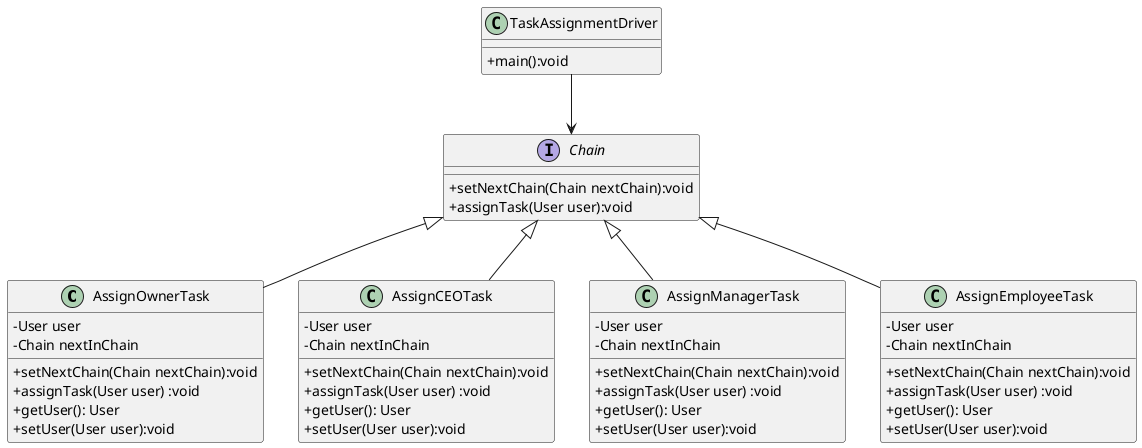 @startuml
skinparam classAttributeIconSize 0

class AssignOwnerTask {
      -User user
      -Chain nextInChain
      +setNextChain(Chain nextChain):void
      +assignTask(User user) :void
      +getUser(): User
      +setUser(User user):void
}

class AssignCEOTask {
      -User user
      -Chain nextInChain
      +setNextChain(Chain nextChain):void
      +assignTask(User user) :void
      +getUser(): User
      +setUser(User user):void
}

class AssignManagerTask {
      -User user
      -Chain nextInChain
      +setNextChain(Chain nextChain):void
      +assignTask(User user) :void
      +getUser(): User
      +setUser(User user):void
}

class AssignEmployeeTask {
      -User user
      -Chain nextInChain
      +setNextChain(Chain nextChain):void
      +assignTask(User user) :void
      +getUser(): User
      +setUser(User user):void
}

class TaskAssignmentDriver {
    +main():void
}

interface Chain {
    +setNextChain(Chain nextChain):void
    +assignTask(User user):void
}

 Chain  <|-- AssignOwnerTask
 Chain  <|-- AssignCEOTask
 Chain  <|-- AssignManagerTask
 Chain  <|-- AssignEmployeeTask
 TaskAssignmentDriver --> Chain

@enduml